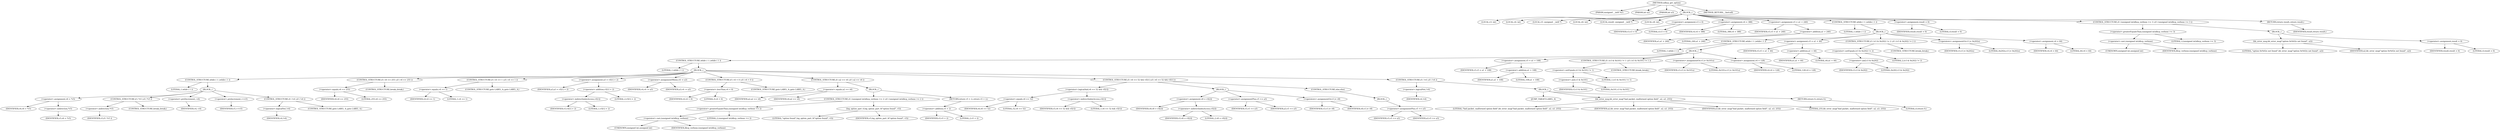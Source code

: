 digraph udhcp_get_option {  
"1000107" [label = "(METHOD,udhcp_get_option)" ]
"1000108" [label = "(PARAM,unsigned __int8 *a1)" ]
"1000109" [label = "(PARAM,int a2)" ]
"1000110" [label = "(PARAM,int a3)" ]
"1000111" [label = "(BLOCK,,)" ]
"1000112" [label = "(LOCAL,v3: int)" ]
"1000113" [label = "(LOCAL,v4: int)" ]
"1000114" [label = "(LOCAL,v5: unsigned __int8 *)" ]
"1000115" [label = "(LOCAL,v6: int)" ]
"1000116" [label = "(LOCAL,result: unsigned __int8 *)" ]
"1000117" [label = "(LOCAL,v8: int)" ]
"1000118" [label = "(<operator>.assignment,v3 = 0)" ]
"1000119" [label = "(IDENTIFIER,v3,v3 = 0)" ]
"1000120" [label = "(LITERAL,0,v3 = 0)" ]
"1000121" [label = "(<operator>.assignment,v4 = 388)" ]
"1000122" [label = "(IDENTIFIER,v4,v4 = 388)" ]
"1000123" [label = "(LITERAL,388,v4 = 388)" ]
"1000124" [label = "(<operator>.assignment,v5 = a1 + 240)" ]
"1000125" [label = "(IDENTIFIER,v5,v5 = a1 + 240)" ]
"1000126" [label = "(<operator>.addition,a1 + 240)" ]
"1000127" [label = "(IDENTIFIER,a1,a1 + 240)" ]
"1000128" [label = "(LITERAL,240,a1 + 240)" ]
"1000129" [label = "(CONTROL_STRUCTURE,while ( 1 ),while ( 1 ))" ]
"1000130" [label = "(LITERAL,1,while ( 1 ))" ]
"1000131" [label = "(BLOCK,,)" ]
"1000132" [label = "(CONTROL_STRUCTURE,while ( 1 ),while ( 1 ))" ]
"1000133" [label = "(LITERAL,1,while ( 1 ))" ]
"1000134" [label = "(BLOCK,,)" ]
"1000135" [label = "(CONTROL_STRUCTURE,while ( 1 ),while ( 1 ))" ]
"1000136" [label = "(LITERAL,1,while ( 1 ))" ]
"1000137" [label = "(BLOCK,,)" ]
"1000138" [label = "(CONTROL_STRUCTURE,while ( 1 ),while ( 1 ))" ]
"1000139" [label = "(LITERAL,1,while ( 1 ))" ]
"1000140" [label = "(BLOCK,,)" ]
"1000141" [label = "(<operator>.assignment,v6 = *v5)" ]
"1000142" [label = "(IDENTIFIER,v6,v6 = *v5)" ]
"1000143" [label = "(<operator>.indirection,*v5)" ]
"1000144" [label = "(IDENTIFIER,v5,v6 = *v5)" ]
"1000145" [label = "(CONTROL_STRUCTURE,if ( *v5 ),if ( *v5 ))" ]
"1000146" [label = "(<operator>.indirection,*v5)" ]
"1000147" [label = "(IDENTIFIER,v5,if ( *v5 ))" ]
"1000148" [label = "(CONTROL_STRUCTURE,break;,break;)" ]
"1000149" [label = "(<operator>.preDecrement,--v4)" ]
"1000150" [label = "(IDENTIFIER,v4,--v4)" ]
"1000151" [label = "(<operator>.preIncrement,++v5)" ]
"1000152" [label = "(IDENTIFIER,v5,++v5)" ]
"1000153" [label = "(CONTROL_STRUCTURE,if ( !v4 ),if ( !v4 ))" ]
"1000154" [label = "(<operator>.logicalNot,!v4)" ]
"1000155" [label = "(IDENTIFIER,v4,!v4)" ]
"1000156" [label = "(CONTROL_STRUCTURE,goto LABEL_4;,goto LABEL_4;)" ]
"1000157" [label = "(CONTROL_STRUCTURE,if ( v6 == 255 ),if ( v6 == 255 ))" ]
"1000158" [label = "(<operator>.equals,v6 == 255)" ]
"1000159" [label = "(IDENTIFIER,v6,v6 == 255)" ]
"1000160" [label = "(LITERAL,255,v6 == 255)" ]
"1000161" [label = "(CONTROL_STRUCTURE,break;,break;)" ]
"1000162" [label = "(CONTROL_STRUCTURE,if ( v4 == 1 ),if ( v4 == 1 ))" ]
"1000163" [label = "(<operator>.equals,v4 == 1)" ]
"1000164" [label = "(IDENTIFIER,v4,v4 == 1)" ]
"1000165" [label = "(LITERAL,1,v4 == 1)" ]
"1000166" [label = "(CONTROL_STRUCTURE,goto LABEL_4;,goto LABEL_4;)" ]
"1000167" [label = "(<operator>.assignment,a3 = v5[1] + 2)" ]
"1000168" [label = "(IDENTIFIER,a3,a3 = v5[1] + 2)" ]
"1000169" [label = "(<operator>.addition,v5[1] + 2)" ]
"1000170" [label = "(<operator>.indirectIndexAccess,v5[1])" ]
"1000171" [label = "(IDENTIFIER,v5,v5[1] + 2)" ]
"1000172" [label = "(LITERAL,1,v5[1] + 2)" ]
"1000173" [label = "(LITERAL,2,v5[1] + 2)" ]
"1000174" [label = "(<operator>.assignmentMinus,v4 -= a3)" ]
"1000175" [label = "(IDENTIFIER,v4,v4 -= a3)" ]
"1000176" [label = "(IDENTIFIER,a3,v4 -= a3)" ]
"1000177" [label = "(CONTROL_STRUCTURE,if ( v4 < 0 ),if ( v4 < 0 ))" ]
"1000178" [label = "(<operator>.lessThan,v4 < 0)" ]
"1000179" [label = "(IDENTIFIER,v4,v4 < 0)" ]
"1000180" [label = "(LITERAL,0,v4 < 0)" ]
"1000181" [label = "(CONTROL_STRUCTURE,goto LABEL_4;,goto LABEL_4;)" ]
"1000182" [label = "(CONTROL_STRUCTURE,if ( a2 == v6 ),if ( a2 == v6 ))" ]
"1000183" [label = "(<operator>.equals,a2 == v6)" ]
"1000184" [label = "(IDENTIFIER,a2,a2 == v6)" ]
"1000185" [label = "(IDENTIFIER,v6,a2 == v6)" ]
"1000186" [label = "(BLOCK,,)" ]
"1000187" [label = "(CONTROL_STRUCTURE,if ( (unsigned int)dhcp_verbose >= 2 ),if ( (unsigned int)dhcp_verbose >= 2 ))" ]
"1000188" [label = "(<operator>.greaterEqualsThan,(unsigned int)dhcp_verbose >= 2)" ]
"1000189" [label = "(<operator>.cast,(unsigned int)dhcp_verbose)" ]
"1000190" [label = "(UNKNOWN,unsigned int,unsigned int)" ]
"1000191" [label = "(IDENTIFIER,dhcp_verbose,(unsigned int)dhcp_verbose)" ]
"1000192" [label = "(LITERAL,2,(unsigned int)dhcp_verbose >= 2)" ]
"1000193" [label = "(log_option_part_0,log_option_part_0(\"option found\", v5))" ]
"1000194" [label = "(LITERAL,\"option found\",log_option_part_0(\"option found\", v5))" ]
"1000195" [label = "(IDENTIFIER,v5,log_option_part_0(\"option found\", v5))" ]
"1000196" [label = "(RETURN,return v5 + 2;,return v5 + 2;)" ]
"1000197" [label = "(<operator>.addition,v5 + 2)" ]
"1000198" [label = "(IDENTIFIER,v5,v5 + 2)" ]
"1000199" [label = "(LITERAL,2,v5 + 2)" ]
"1000200" [label = "(CONTROL_STRUCTURE,if ( v6 == 52 && v5[1] ),if ( v6 == 52 && v5[1] ))" ]
"1000201" [label = "(<operator>.logicalAnd,v6 == 52 && v5[1])" ]
"1000202" [label = "(<operator>.equals,v6 == 52)" ]
"1000203" [label = "(IDENTIFIER,v6,v6 == 52)" ]
"1000204" [label = "(LITERAL,52,v6 == 52)" ]
"1000205" [label = "(<operator>.indirectIndexAccess,v5[1])" ]
"1000206" [label = "(IDENTIFIER,v5,v6 == 52 && v5[1])" ]
"1000207" [label = "(LITERAL,1,v6 == 52 && v5[1])" ]
"1000208" [label = "(BLOCK,,)" ]
"1000209" [label = "(<operator>.assignment,v8 = v5[2])" ]
"1000210" [label = "(IDENTIFIER,v8,v8 = v5[2])" ]
"1000211" [label = "(<operator>.indirectIndexAccess,v5[2])" ]
"1000212" [label = "(IDENTIFIER,v5,v8 = v5[2])" ]
"1000213" [label = "(LITERAL,2,v8 = v5[2])" ]
"1000214" [label = "(<operator>.assignmentPlus,v5 += a3)" ]
"1000215" [label = "(IDENTIFIER,v5,v5 += a3)" ]
"1000216" [label = "(IDENTIFIER,a3,v5 += a3)" ]
"1000217" [label = "(<operators>.assignmentOr,v3 |= v8)" ]
"1000218" [label = "(IDENTIFIER,v3,v3 |= v8)" ]
"1000219" [label = "(IDENTIFIER,v8,v3 |= v8)" ]
"1000220" [label = "(CONTROL_STRUCTURE,else,else)" ]
"1000221" [label = "(BLOCK,,)" ]
"1000222" [label = "(<operator>.assignmentPlus,v5 += a3)" ]
"1000223" [label = "(IDENTIFIER,v5,v5 += a3)" ]
"1000224" [label = "(IDENTIFIER,a3,v5 += a3)" ]
"1000225" [label = "(CONTROL_STRUCTURE,if ( !v4 ),if ( !v4 ))" ]
"1000226" [label = "(<operator>.logicalNot,!v4)" ]
"1000227" [label = "(IDENTIFIER,v4,!v4)" ]
"1000228" [label = "(BLOCK,,)" ]
"1000229" [label = "(JUMP_TARGET,LABEL_4)" ]
"1000230" [label = "(bb_error_msg,bb_error_msg(\"bad packet, malformed option field\", a2, a3, 255))" ]
"1000231" [label = "(LITERAL,\"bad packet, malformed option field\",bb_error_msg(\"bad packet, malformed option field\", a2, a3, 255))" ]
"1000232" [label = "(IDENTIFIER,a2,bb_error_msg(\"bad packet, malformed option field\", a2, a3, 255))" ]
"1000233" [label = "(IDENTIFIER,a3,bb_error_msg(\"bad packet, malformed option field\", a2, a3, 255))" ]
"1000234" [label = "(LITERAL,255,bb_error_msg(\"bad packet, malformed option field\", a2, a3, 255))" ]
"1000235" [label = "(RETURN,return 0;,return 0;)" ]
"1000236" [label = "(LITERAL,0,return 0;)" ]
"1000237" [label = "(<operator>.assignment,v5 = a1 + 108)" ]
"1000238" [label = "(IDENTIFIER,v5,v5 = a1 + 108)" ]
"1000239" [label = "(<operator>.addition,a1 + 108)" ]
"1000240" [label = "(IDENTIFIER,a1,a1 + 108)" ]
"1000241" [label = "(LITERAL,108,a1 + 108)" ]
"1000242" [label = "(CONTROL_STRUCTURE,if ( (v3 & 0x101) != 1 ),if ( (v3 & 0x101) != 1 ))" ]
"1000243" [label = "(<operator>.notEquals,(v3 & 0x101) != 1)" ]
"1000244" [label = "(<operator>.and,v3 & 0x101)" ]
"1000245" [label = "(IDENTIFIER,v3,v3 & 0x101)" ]
"1000246" [label = "(LITERAL,0x101,v3 & 0x101)" ]
"1000247" [label = "(LITERAL,1,(v3 & 0x101) != 1)" ]
"1000248" [label = "(CONTROL_STRUCTURE,break;,break;)" ]
"1000249" [label = "(<operators>.assignmentOr,v3 |= 0x101u)" ]
"1000250" [label = "(IDENTIFIER,v3,v3 |= 0x101u)" ]
"1000251" [label = "(LITERAL,0x101u,v3 |= 0x101u)" ]
"1000252" [label = "(<operator>.assignment,v4 = 128)" ]
"1000253" [label = "(IDENTIFIER,v4,v4 = 128)" ]
"1000254" [label = "(LITERAL,128,v4 = 128)" ]
"1000255" [label = "(<operator>.assignment,v5 = a1 + 44)" ]
"1000256" [label = "(IDENTIFIER,v5,v5 = a1 + 44)" ]
"1000257" [label = "(<operator>.addition,a1 + 44)" ]
"1000258" [label = "(IDENTIFIER,a1,a1 + 44)" ]
"1000259" [label = "(LITERAL,44,a1 + 44)" ]
"1000260" [label = "(CONTROL_STRUCTURE,if ( (v3 & 0x202) != 2 ),if ( (v3 & 0x202) != 2 ))" ]
"1000261" [label = "(<operator>.notEquals,(v3 & 0x202) != 2)" ]
"1000262" [label = "(<operator>.and,v3 & 0x202)" ]
"1000263" [label = "(IDENTIFIER,v3,v3 & 0x202)" ]
"1000264" [label = "(LITERAL,0x202,v3 & 0x202)" ]
"1000265" [label = "(LITERAL,2,(v3 & 0x202) != 2)" ]
"1000266" [label = "(CONTROL_STRUCTURE,break;,break;)" ]
"1000267" [label = "(<operators>.assignmentOr,v3 |= 0x202u)" ]
"1000268" [label = "(IDENTIFIER,v3,v3 |= 0x202u)" ]
"1000269" [label = "(LITERAL,0x202u,v3 |= 0x202u)" ]
"1000270" [label = "(<operator>.assignment,v4 = 64)" ]
"1000271" [label = "(IDENTIFIER,v4,v4 = 64)" ]
"1000272" [label = "(LITERAL,64,v4 = 64)" ]
"1000273" [label = "(<operator>.assignment,result = 0)" ]
"1000274" [label = "(IDENTIFIER,result,result = 0)" ]
"1000275" [label = "(LITERAL,0,result = 0)" ]
"1000276" [label = "(CONTROL_STRUCTURE,if ( (unsigned int)dhcp_verbose >= 3 ),if ( (unsigned int)dhcp_verbose >= 3 ))" ]
"1000277" [label = "(<operator>.greaterEqualsThan,(unsigned int)dhcp_verbose >= 3)" ]
"1000278" [label = "(<operator>.cast,(unsigned int)dhcp_verbose)" ]
"1000279" [label = "(UNKNOWN,unsigned int,unsigned int)" ]
"1000280" [label = "(IDENTIFIER,dhcp_verbose,(unsigned int)dhcp_verbose)" ]
"1000281" [label = "(LITERAL,3,(unsigned int)dhcp_verbose >= 3)" ]
"1000282" [label = "(BLOCK,,)" ]
"1000283" [label = "(bb_error_msg,bb_error_msg(\"option 0x%02x not found\", a2))" ]
"1000284" [label = "(LITERAL,\"option 0x%02x not found\",bb_error_msg(\"option 0x%02x not found\", a2))" ]
"1000285" [label = "(IDENTIFIER,a2,bb_error_msg(\"option 0x%02x not found\", a2))" ]
"1000286" [label = "(<operator>.assignment,result = 0)" ]
"1000287" [label = "(IDENTIFIER,result,result = 0)" ]
"1000288" [label = "(LITERAL,0,result = 0)" ]
"1000289" [label = "(RETURN,return result;,return result;)" ]
"1000290" [label = "(IDENTIFIER,result,return result;)" ]
"1000291" [label = "(METHOD_RETURN,__fastcall)" ]
  "1000107" -> "1000108" 
  "1000107" -> "1000109" 
  "1000107" -> "1000110" 
  "1000107" -> "1000111" 
  "1000107" -> "1000291" 
  "1000111" -> "1000112" 
  "1000111" -> "1000113" 
  "1000111" -> "1000114" 
  "1000111" -> "1000115" 
  "1000111" -> "1000116" 
  "1000111" -> "1000117" 
  "1000111" -> "1000118" 
  "1000111" -> "1000121" 
  "1000111" -> "1000124" 
  "1000111" -> "1000129" 
  "1000111" -> "1000273" 
  "1000111" -> "1000276" 
  "1000111" -> "1000289" 
  "1000118" -> "1000119" 
  "1000118" -> "1000120" 
  "1000121" -> "1000122" 
  "1000121" -> "1000123" 
  "1000124" -> "1000125" 
  "1000124" -> "1000126" 
  "1000126" -> "1000127" 
  "1000126" -> "1000128" 
  "1000129" -> "1000130" 
  "1000129" -> "1000131" 
  "1000131" -> "1000132" 
  "1000131" -> "1000255" 
  "1000131" -> "1000260" 
  "1000131" -> "1000267" 
  "1000131" -> "1000270" 
  "1000132" -> "1000133" 
  "1000132" -> "1000134" 
  "1000134" -> "1000135" 
  "1000134" -> "1000237" 
  "1000134" -> "1000242" 
  "1000134" -> "1000249" 
  "1000134" -> "1000252" 
  "1000135" -> "1000136" 
  "1000135" -> "1000137" 
  "1000137" -> "1000138" 
  "1000137" -> "1000157" 
  "1000137" -> "1000162" 
  "1000137" -> "1000167" 
  "1000137" -> "1000174" 
  "1000137" -> "1000177" 
  "1000137" -> "1000182" 
  "1000137" -> "1000200" 
  "1000137" -> "1000225" 
  "1000138" -> "1000139" 
  "1000138" -> "1000140" 
  "1000140" -> "1000141" 
  "1000140" -> "1000145" 
  "1000140" -> "1000149" 
  "1000140" -> "1000151" 
  "1000140" -> "1000153" 
  "1000141" -> "1000142" 
  "1000141" -> "1000143" 
  "1000143" -> "1000144" 
  "1000145" -> "1000146" 
  "1000145" -> "1000148" 
  "1000146" -> "1000147" 
  "1000149" -> "1000150" 
  "1000151" -> "1000152" 
  "1000153" -> "1000154" 
  "1000153" -> "1000156" 
  "1000154" -> "1000155" 
  "1000157" -> "1000158" 
  "1000157" -> "1000161" 
  "1000158" -> "1000159" 
  "1000158" -> "1000160" 
  "1000162" -> "1000163" 
  "1000162" -> "1000166" 
  "1000163" -> "1000164" 
  "1000163" -> "1000165" 
  "1000167" -> "1000168" 
  "1000167" -> "1000169" 
  "1000169" -> "1000170" 
  "1000169" -> "1000173" 
  "1000170" -> "1000171" 
  "1000170" -> "1000172" 
  "1000174" -> "1000175" 
  "1000174" -> "1000176" 
  "1000177" -> "1000178" 
  "1000177" -> "1000181" 
  "1000178" -> "1000179" 
  "1000178" -> "1000180" 
  "1000182" -> "1000183" 
  "1000182" -> "1000186" 
  "1000183" -> "1000184" 
  "1000183" -> "1000185" 
  "1000186" -> "1000187" 
  "1000186" -> "1000196" 
  "1000187" -> "1000188" 
  "1000187" -> "1000193" 
  "1000188" -> "1000189" 
  "1000188" -> "1000192" 
  "1000189" -> "1000190" 
  "1000189" -> "1000191" 
  "1000193" -> "1000194" 
  "1000193" -> "1000195" 
  "1000196" -> "1000197" 
  "1000197" -> "1000198" 
  "1000197" -> "1000199" 
  "1000200" -> "1000201" 
  "1000200" -> "1000208" 
  "1000200" -> "1000220" 
  "1000201" -> "1000202" 
  "1000201" -> "1000205" 
  "1000202" -> "1000203" 
  "1000202" -> "1000204" 
  "1000205" -> "1000206" 
  "1000205" -> "1000207" 
  "1000208" -> "1000209" 
  "1000208" -> "1000214" 
  "1000208" -> "1000217" 
  "1000209" -> "1000210" 
  "1000209" -> "1000211" 
  "1000211" -> "1000212" 
  "1000211" -> "1000213" 
  "1000214" -> "1000215" 
  "1000214" -> "1000216" 
  "1000217" -> "1000218" 
  "1000217" -> "1000219" 
  "1000220" -> "1000221" 
  "1000221" -> "1000222" 
  "1000222" -> "1000223" 
  "1000222" -> "1000224" 
  "1000225" -> "1000226" 
  "1000225" -> "1000228" 
  "1000226" -> "1000227" 
  "1000228" -> "1000229" 
  "1000228" -> "1000230" 
  "1000228" -> "1000235" 
  "1000230" -> "1000231" 
  "1000230" -> "1000232" 
  "1000230" -> "1000233" 
  "1000230" -> "1000234" 
  "1000235" -> "1000236" 
  "1000237" -> "1000238" 
  "1000237" -> "1000239" 
  "1000239" -> "1000240" 
  "1000239" -> "1000241" 
  "1000242" -> "1000243" 
  "1000242" -> "1000248" 
  "1000243" -> "1000244" 
  "1000243" -> "1000247" 
  "1000244" -> "1000245" 
  "1000244" -> "1000246" 
  "1000249" -> "1000250" 
  "1000249" -> "1000251" 
  "1000252" -> "1000253" 
  "1000252" -> "1000254" 
  "1000255" -> "1000256" 
  "1000255" -> "1000257" 
  "1000257" -> "1000258" 
  "1000257" -> "1000259" 
  "1000260" -> "1000261" 
  "1000260" -> "1000266" 
  "1000261" -> "1000262" 
  "1000261" -> "1000265" 
  "1000262" -> "1000263" 
  "1000262" -> "1000264" 
  "1000267" -> "1000268" 
  "1000267" -> "1000269" 
  "1000270" -> "1000271" 
  "1000270" -> "1000272" 
  "1000273" -> "1000274" 
  "1000273" -> "1000275" 
  "1000276" -> "1000277" 
  "1000276" -> "1000282" 
  "1000277" -> "1000278" 
  "1000277" -> "1000281" 
  "1000278" -> "1000279" 
  "1000278" -> "1000280" 
  "1000282" -> "1000283" 
  "1000282" -> "1000286" 
  "1000283" -> "1000284" 
  "1000283" -> "1000285" 
  "1000286" -> "1000287" 
  "1000286" -> "1000288" 
  "1000289" -> "1000290" 
}
